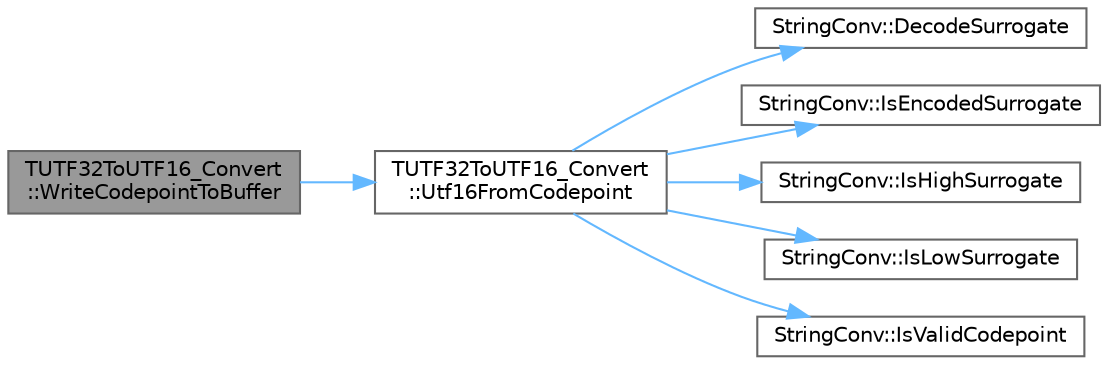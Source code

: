 digraph "TUTF32ToUTF16_Convert::WriteCodepointToBuffer"
{
 // INTERACTIVE_SVG=YES
 // LATEX_PDF_SIZE
  bgcolor="transparent";
  edge [fontname=Helvetica,fontsize=10,labelfontname=Helvetica,labelfontsize=10];
  node [fontname=Helvetica,fontsize=10,shape=box,height=0.2,width=0.4];
  rankdir="LR";
  Node1 [id="Node000001",label="TUTF32ToUTF16_Convert\l::WriteCodepointToBuffer",height=0.2,width=0.4,color="gray40", fillcolor="grey60", style="filled", fontcolor="black",tooltip=" "];
  Node1 -> Node2 [id="edge1_Node000001_Node000002",color="steelblue1",style="solid",tooltip=" "];
  Node2 [id="Node000002",label="TUTF32ToUTF16_Convert\l::Utf16FromCodepoint",height=0.2,width=0.4,color="grey40", fillcolor="white", style="filled",URL="$db/d83/classTUTF32ToUTF16__Convert.html#a71eece60222499e39c338b857313c95e",tooltip="Convert Codepoint into UTF-16 characters."];
  Node2 -> Node3 [id="edge2_Node000002_Node000003",color="steelblue1",style="solid",tooltip=" "];
  Node3 [id="Node000003",label="StringConv::DecodeSurrogate",height=0.2,width=0.4,color="grey40", fillcolor="white", style="filled",URL="$d5/dbd/namespaceStringConv.html#ae5140f619865b1f697959a273e34fbaa",tooltip=" "];
  Node2 -> Node4 [id="edge3_Node000002_Node000004",color="steelblue1",style="solid",tooltip=" "];
  Node4 [id="Node000004",label="StringConv::IsEncodedSurrogate",height=0.2,width=0.4,color="grey40", fillcolor="white", style="filled",URL="$d5/dbd/namespaceStringConv.html#a57f3c92ecd69d327333617fcce64fce8",tooltip="Is the provided Codepoint outside of the range of the basic multilingual plane, but within the valid ..."];
  Node2 -> Node5 [id="edge4_Node000002_Node000005",color="steelblue1",style="solid",tooltip=" "];
  Node5 [id="Node000005",label="StringConv::IsHighSurrogate",height=0.2,width=0.4,color="grey40", fillcolor="white", style="filled",URL="$d5/dbd/namespaceStringConv.html#a74570c1cc445b3be9169f7e6e8f16db6",tooltip="Is the provided Codepoint within the range of the high-surrogates?"];
  Node2 -> Node6 [id="edge5_Node000002_Node000006",color="steelblue1",style="solid",tooltip=" "];
  Node6 [id="Node000006",label="StringConv::IsLowSurrogate",height=0.2,width=0.4,color="grey40", fillcolor="white", style="filled",URL="$d5/dbd/namespaceStringConv.html#aa6f8af550c617b96a58429e61eb9b1a8",tooltip="Is the provided Codepoint within the range of the low-surrogates?"];
  Node2 -> Node7 [id="edge6_Node000002_Node000007",color="steelblue1",style="solid",tooltip=" "];
  Node7 [id="Node000007",label="StringConv::IsValidCodepoint",height=0.2,width=0.4,color="grey40", fillcolor="white", style="filled",URL="$d5/dbd/namespaceStringConv.html#a8204409b38cac12670ce10442c653642",tooltip="Is the provided Codepoint within the range of valid codepoints?"];
}
